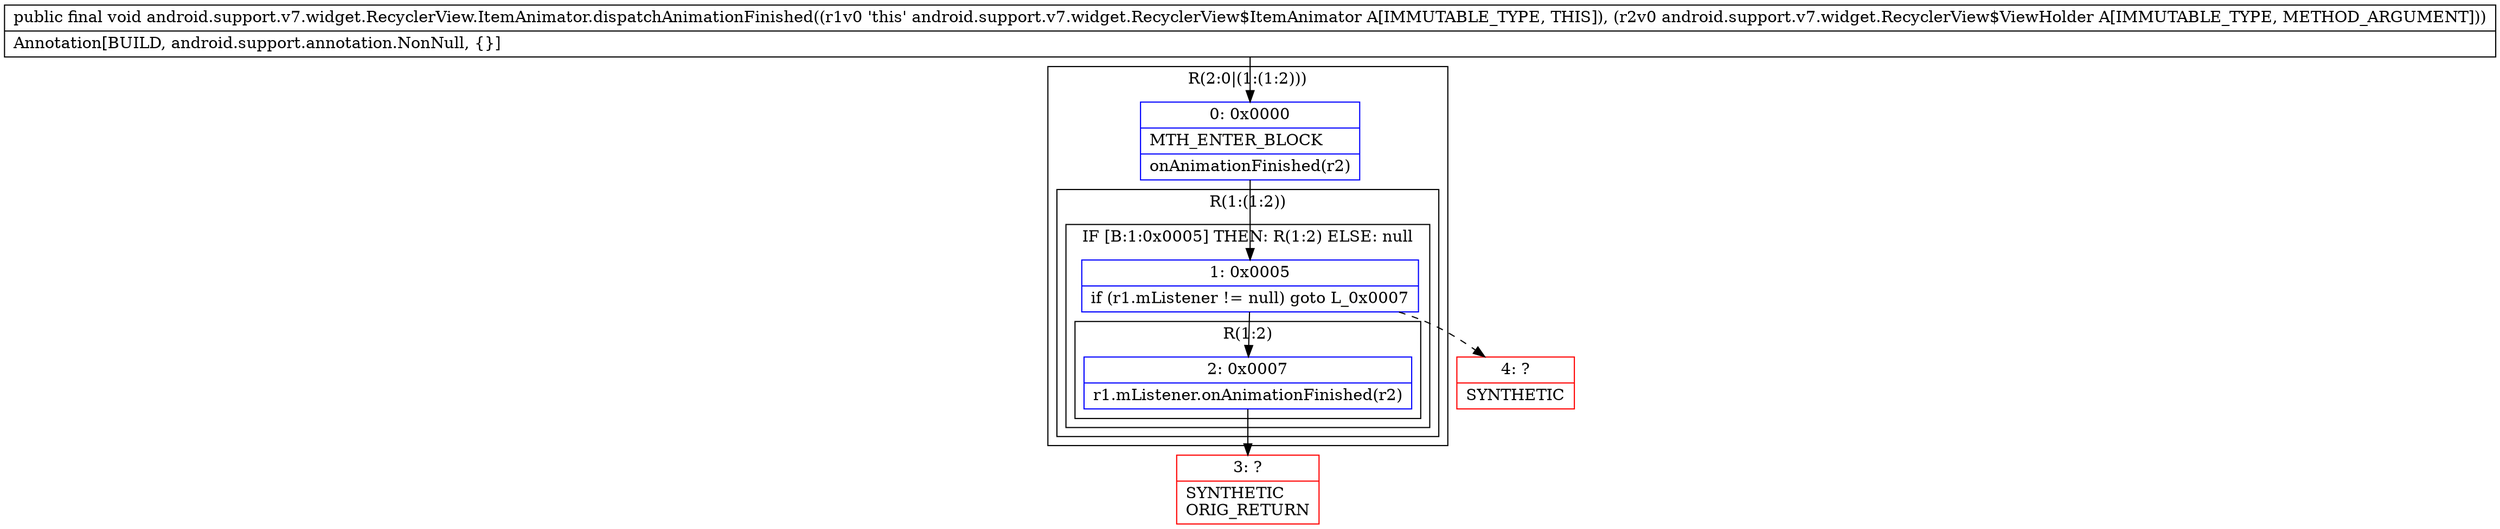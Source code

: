 digraph "CFG forandroid.support.v7.widget.RecyclerView.ItemAnimator.dispatchAnimationFinished(Landroid\/support\/v7\/widget\/RecyclerView$ViewHolder;)V" {
subgraph cluster_Region_2126460672 {
label = "R(2:0|(1:(1:2)))";
node [shape=record,color=blue];
Node_0 [shape=record,label="{0\:\ 0x0000|MTH_ENTER_BLOCK\l|onAnimationFinished(r2)\l}"];
subgraph cluster_Region_848470651 {
label = "R(1:(1:2))";
node [shape=record,color=blue];
subgraph cluster_IfRegion_1483509999 {
label = "IF [B:1:0x0005] THEN: R(1:2) ELSE: null";
node [shape=record,color=blue];
Node_1 [shape=record,label="{1\:\ 0x0005|if (r1.mListener != null) goto L_0x0007\l}"];
subgraph cluster_Region_1216126325 {
label = "R(1:2)";
node [shape=record,color=blue];
Node_2 [shape=record,label="{2\:\ 0x0007|r1.mListener.onAnimationFinished(r2)\l}"];
}
}
}
}
Node_3 [shape=record,color=red,label="{3\:\ ?|SYNTHETIC\lORIG_RETURN\l}"];
Node_4 [shape=record,color=red,label="{4\:\ ?|SYNTHETIC\l}"];
MethodNode[shape=record,label="{public final void android.support.v7.widget.RecyclerView.ItemAnimator.dispatchAnimationFinished((r1v0 'this' android.support.v7.widget.RecyclerView$ItemAnimator A[IMMUTABLE_TYPE, THIS]), (r2v0 android.support.v7.widget.RecyclerView$ViewHolder A[IMMUTABLE_TYPE, METHOD_ARGUMENT]))  | Annotation[BUILD, android.support.annotation.NonNull, \{\}]\l}"];
MethodNode -> Node_0;
Node_0 -> Node_1;
Node_1 -> Node_2;
Node_1 -> Node_4[style=dashed];
Node_2 -> Node_3;
}

